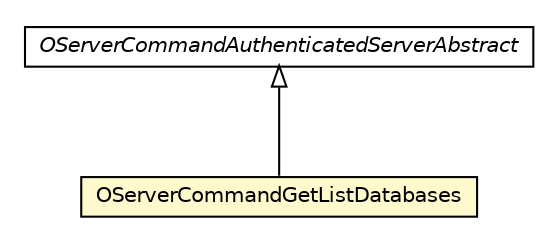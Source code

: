 #!/usr/local/bin/dot
#
# Class diagram 
# Generated by UMLGraph version R5_6-24-gf6e263 (http://www.umlgraph.org/)
#

digraph G {
	edge [fontname="Helvetica",fontsize=10,labelfontname="Helvetica",labelfontsize=10];
	node [fontname="Helvetica",fontsize=10,shape=plaintext];
	nodesep=0.25;
	ranksep=0.5;
	// com.orientechnologies.orient.server.network.protocol.http.command.get.OServerCommandGetListDatabases
	c6526720 [label=<<table title="com.orientechnologies.orient.server.network.protocol.http.command.get.OServerCommandGetListDatabases" border="0" cellborder="1" cellspacing="0" cellpadding="2" port="p" bgcolor="lemonChiffon" href="./OServerCommandGetListDatabases.html">
		<tr><td><table border="0" cellspacing="0" cellpadding="1">
<tr><td align="center" balign="center"> OServerCommandGetListDatabases </td></tr>
		</table></td></tr>
		</table>>, URL="./OServerCommandGetListDatabases.html", fontname="Helvetica", fontcolor="black", fontsize=10.0];
	// com.orientechnologies.orient.server.network.protocol.http.command.OServerCommandAuthenticatedServerAbstract
	c6526739 [label=<<table title="com.orientechnologies.orient.server.network.protocol.http.command.OServerCommandAuthenticatedServerAbstract" border="0" cellborder="1" cellspacing="0" cellpadding="2" port="p" href="../OServerCommandAuthenticatedServerAbstract.html">
		<tr><td><table border="0" cellspacing="0" cellpadding="1">
<tr><td align="center" balign="center"><font face="Helvetica-Oblique"> OServerCommandAuthenticatedServerAbstract </font></td></tr>
		</table></td></tr>
		</table>>, URL="../OServerCommandAuthenticatedServerAbstract.html", fontname="Helvetica", fontcolor="black", fontsize=10.0];
	//com.orientechnologies.orient.server.network.protocol.http.command.get.OServerCommandGetListDatabases extends com.orientechnologies.orient.server.network.protocol.http.command.OServerCommandAuthenticatedServerAbstract
	c6526739:p -> c6526720:p [dir=back,arrowtail=empty];
}

